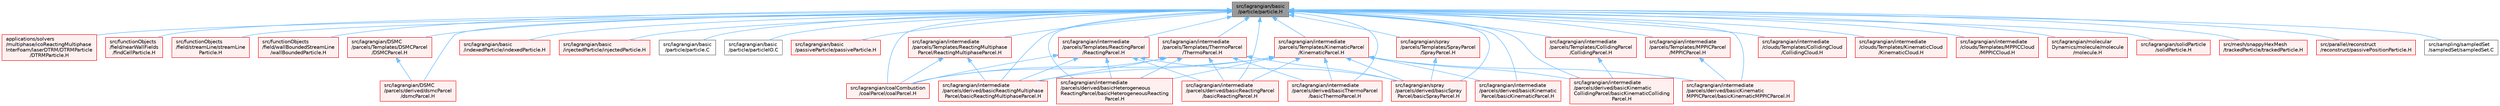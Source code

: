 digraph "src/lagrangian/basic/particle/particle.H"
{
 // LATEX_PDF_SIZE
  bgcolor="transparent";
  edge [fontname=Helvetica,fontsize=10,labelfontname=Helvetica,labelfontsize=10];
  node [fontname=Helvetica,fontsize=10,shape=box,height=0.2,width=0.4];
  Node1 [id="Node000001",label="src/lagrangian/basic\l/particle/particle.H",height=0.2,width=0.4,color="gray40", fillcolor="grey60", style="filled", fontcolor="black",tooltip=" "];
  Node1 -> Node2 [id="edge1_Node000001_Node000002",dir="back",color="steelblue1",style="solid",tooltip=" "];
  Node2 [id="Node000002",label="applications/solvers\l/multiphase/icoReactingMultiphase\lInterFoam/laserDTRM/DTRMParticle\l/DTRMParticle.H",height=0.2,width=0.4,color="red", fillcolor="#FFF0F0", style="filled",URL="$DTRMParticle_8H.html",tooltip=" "];
  Node1 -> Node4 [id="edge2_Node000001_Node000004",dir="back",color="steelblue1",style="solid",tooltip=" "];
  Node4 [id="Node000004",label="src/functionObjects\l/field/nearWallFields\l/findCellParticle.H",height=0.2,width=0.4,color="red", fillcolor="#FFF0F0", style="filled",URL="$findCellParticle_8H.html",tooltip=" "];
  Node1 -> Node8 [id="edge3_Node000001_Node000008",dir="back",color="steelblue1",style="solid",tooltip=" "];
  Node8 [id="Node000008",label="src/functionObjects\l/field/streamLine/streamLine\lParticle.H",height=0.2,width=0.4,color="red", fillcolor="#FFF0F0", style="filled",URL="$streamLineParticle_8H.html",tooltip=" "];
  Node1 -> Node13 [id="edge4_Node000001_Node000013",dir="back",color="steelblue1",style="solid",tooltip=" "];
  Node13 [id="Node000013",label="src/functionObjects\l/field/wallBoundedStreamLine\l/wallBoundedParticle.H",height=0.2,width=0.4,color="red", fillcolor="#FFF0F0", style="filled",URL="$wallBoundedParticle_8H.html",tooltip=" "];
  Node1 -> Node21 [id="edge5_Node000001_Node000021",dir="back",color="steelblue1",style="solid",tooltip=" "];
  Node21 [id="Node000021",label="src/lagrangian/DSMC\l/parcels/Templates/DSMCParcel\l/DSMCParcel.H",height=0.2,width=0.4,color="red", fillcolor="#FFF0F0", style="filled",URL="$DSMCParcel_8H.html",tooltip=" "];
  Node21 -> Node25 [id="edge6_Node000021_Node000025",dir="back",color="steelblue1",style="solid",tooltip=" "];
  Node25 [id="Node000025",label="src/lagrangian/DSMC\l/parcels/derived/dsmcParcel\l/dsmcParcel.H",height=0.2,width=0.4,color="red", fillcolor="#FFF0F0", style="filled",URL="$dsmcParcel_8H.html",tooltip=" "];
  Node1 -> Node25 [id="edge7_Node000001_Node000025",dir="back",color="steelblue1",style="solid",tooltip=" "];
  Node1 -> Node32 [id="edge8_Node000001_Node000032",dir="back",color="steelblue1",style="solid",tooltip=" "];
  Node32 [id="Node000032",label="src/lagrangian/basic\l/indexedParticle/indexedParticle.H",height=0.2,width=0.4,color="red", fillcolor="#FFF0F0", style="filled",URL="$indexedParticle_8H.html",tooltip=" "];
  Node1 -> Node40 [id="edge9_Node000001_Node000040",dir="back",color="steelblue1",style="solid",tooltip=" "];
  Node40 [id="Node000040",label="src/lagrangian/basic\l/injectedParticle/injectedParticle.H",height=0.2,width=0.4,color="red", fillcolor="#FFF0F0", style="filled",URL="$injectedParticle_8H.html",tooltip=" "];
  Node1 -> Node49 [id="edge10_Node000001_Node000049",dir="back",color="steelblue1",style="solid",tooltip=" "];
  Node49 [id="Node000049",label="src/lagrangian/basic\l/particle/particle.C",height=0.2,width=0.4,color="grey40", fillcolor="white", style="filled",URL="$particle_8C.html",tooltip=" "];
  Node1 -> Node50 [id="edge11_Node000001_Node000050",dir="back",color="steelblue1",style="solid",tooltip=" "];
  Node50 [id="Node000050",label="src/lagrangian/basic\l/particle/particleIO.C",height=0.2,width=0.4,color="grey40", fillcolor="white", style="filled",URL="$particleIO_8C.html",tooltip=" "];
  Node1 -> Node51 [id="edge12_Node000001_Node000051",dir="back",color="steelblue1",style="solid",tooltip=" "];
  Node51 [id="Node000051",label="src/lagrangian/basic\l/passiveParticle/passiveParticle.H",height=0.2,width=0.4,color="red", fillcolor="#FFF0F0", style="filled",URL="$passiveParticle_8H.html",tooltip=" "];
  Node1 -> Node71 [id="edge13_Node000001_Node000071",dir="back",color="steelblue1",style="solid",tooltip=" "];
  Node71 [id="Node000071",label="src/lagrangian/coalCombustion\l/coalParcel/coalParcel.H",height=0.2,width=0.4,color="red", fillcolor="#FFF0F0", style="filled",URL="$coalParcel_8H.html",tooltip=" "];
  Node1 -> Node76 [id="edge14_Node000001_Node000076",dir="back",color="steelblue1",style="solid",tooltip=" "];
  Node76 [id="Node000076",label="src/lagrangian/intermediate\l/clouds/Templates/CollidingCloud\l/CollidingCloud.H",height=0.2,width=0.4,color="red", fillcolor="#FFF0F0", style="filled",URL="$CollidingCloud_8H.html",tooltip=" "];
  Node1 -> Node83 [id="edge15_Node000001_Node000083",dir="back",color="steelblue1",style="solid",tooltip=" "];
  Node83 [id="Node000083",label="src/lagrangian/intermediate\l/clouds/Templates/KinematicCloud\l/KinematicCloud.H",height=0.2,width=0.4,color="red", fillcolor="#FFF0F0", style="filled",URL="$KinematicCloud_8H.html",tooltip=" "];
  Node1 -> Node110 [id="edge16_Node000001_Node000110",dir="back",color="steelblue1",style="solid",tooltip=" "];
  Node110 [id="Node000110",label="src/lagrangian/intermediate\l/clouds/Templates/MPPICCloud\l/MPPICCloud.H",height=0.2,width=0.4,color="red", fillcolor="#FFF0F0", style="filled",URL="$MPPICCloud_8H.html",tooltip=" "];
  Node1 -> Node112 [id="edge17_Node000001_Node000112",dir="back",color="steelblue1",style="solid",tooltip=" "];
  Node112 [id="Node000112",label="src/lagrangian/intermediate\l/parcels/Templates/CollidingParcel\l/CollidingParcel.H",height=0.2,width=0.4,color="red", fillcolor="#FFF0F0", style="filled",URL="$CollidingParcel_8H.html",tooltip=" "];
  Node112 -> Node115 [id="edge18_Node000112_Node000115",dir="back",color="steelblue1",style="solid",tooltip=" "];
  Node115 [id="Node000115",label="src/lagrangian/intermediate\l/parcels/derived/basicKinematic\lCollidingParcel/basicKinematicColliding\lParcel.H",height=0.2,width=0.4,color="red", fillcolor="#FFF0F0", style="filled",URL="$basicKinematicCollidingParcel_8H.html",tooltip=" "];
  Node1 -> Node117 [id="edge19_Node000001_Node000117",dir="back",color="steelblue1",style="solid",tooltip=" "];
  Node117 [id="Node000117",label="src/lagrangian/intermediate\l/parcels/Templates/KinematicParcel\l/KinematicParcel.H",height=0.2,width=0.4,color="red", fillcolor="#FFF0F0", style="filled",URL="$KinematicParcel_8H.html",tooltip=" "];
  Node117 -> Node71 [id="edge20_Node000117_Node000071",dir="back",color="steelblue1",style="solid",tooltip=" "];
  Node117 -> Node120 [id="edge21_Node000117_Node000120",dir="back",color="steelblue1",style="solid",tooltip=" "];
  Node120 [id="Node000120",label="src/lagrangian/intermediate\l/parcels/derived/basicHeterogeneous\lReactingParcel/basicHeterogeneousReacting\lParcel.H",height=0.2,width=0.4,color="red", fillcolor="#FFF0F0", style="filled",URL="$basicHeterogeneousReactingParcel_8H.html",tooltip=" "];
  Node117 -> Node115 [id="edge22_Node000117_Node000115",dir="back",color="steelblue1",style="solid",tooltip=" "];
  Node117 -> Node122 [id="edge23_Node000117_Node000122",dir="back",color="steelblue1",style="solid",tooltip=" "];
  Node122 [id="Node000122",label="src/lagrangian/intermediate\l/parcels/derived/basicKinematic\lMPPICParcel/basicKinematicMPPICParcel.H",height=0.2,width=0.4,color="red", fillcolor="#FFF0F0", style="filled",URL="$basicKinematicMPPICParcel_8H.html",tooltip=" "];
  Node117 -> Node124 [id="edge24_Node000117_Node000124",dir="back",color="steelblue1",style="solid",tooltip=" "];
  Node124 [id="Node000124",label="src/lagrangian/intermediate\l/parcels/derived/basicKinematic\lParcel/basicKinematicParcel.H",height=0.2,width=0.4,color="red", fillcolor="#FFF0F0", style="filled",URL="$basicKinematicParcel_8H.html",tooltip=" "];
  Node117 -> Node126 [id="edge25_Node000117_Node000126",dir="back",color="steelblue1",style="solid",tooltip=" "];
  Node126 [id="Node000126",label="src/lagrangian/intermediate\l/parcels/derived/basicReactingMultiphase\lParcel/basicReactingMultiphaseParcel.H",height=0.2,width=0.4,color="red", fillcolor="#FFF0F0", style="filled",URL="$basicReactingMultiphaseParcel_8H.html",tooltip=" "];
  Node117 -> Node128 [id="edge26_Node000117_Node000128",dir="back",color="steelblue1",style="solid",tooltip=" "];
  Node128 [id="Node000128",label="src/lagrangian/intermediate\l/parcels/derived/basicReactingParcel\l/basicReactingParcel.H",height=0.2,width=0.4,color="red", fillcolor="#FFF0F0", style="filled",URL="$basicReactingParcel_8H.html",tooltip=" "];
  Node117 -> Node130 [id="edge27_Node000117_Node000130",dir="back",color="steelblue1",style="solid",tooltip=" "];
  Node130 [id="Node000130",label="src/lagrangian/intermediate\l/parcels/derived/basicThermoParcel\l/basicThermoParcel.H",height=0.2,width=0.4,color="red", fillcolor="#FFF0F0", style="filled",URL="$basicThermoParcel_8H.html",tooltip=" "];
  Node117 -> Node132 [id="edge28_Node000117_Node000132",dir="back",color="steelblue1",style="solid",tooltip=" "];
  Node132 [id="Node000132",label="src/lagrangian/spray\l/parcels/derived/basicSpray\lParcel/basicSprayParcel.H",height=0.2,width=0.4,color="red", fillcolor="#FFF0F0", style="filled",URL="$basicSprayParcel_8H.html",tooltip=" "];
  Node1 -> Node134 [id="edge29_Node000001_Node000134",dir="back",color="steelblue1",style="solid",tooltip=" "];
  Node134 [id="Node000134",label="src/lagrangian/intermediate\l/parcels/Templates/MPPICParcel\l/MPPICParcel.H",height=0.2,width=0.4,color="red", fillcolor="#FFF0F0", style="filled",URL="$MPPICParcel_8H.html",tooltip=" "];
  Node134 -> Node122 [id="edge30_Node000134_Node000122",dir="back",color="steelblue1",style="solid",tooltip=" "];
  Node1 -> Node137 [id="edge31_Node000001_Node000137",dir="back",color="steelblue1",style="solid",tooltip=" "];
  Node137 [id="Node000137",label="src/lagrangian/intermediate\l/parcels/Templates/ReactingMultiphase\lParcel/ReactingMultiphaseParcel.H",height=0.2,width=0.4,color="red", fillcolor="#FFF0F0", style="filled",URL="$ReactingMultiphaseParcel_8H.html",tooltip=" "];
  Node137 -> Node71 [id="edge32_Node000137_Node000071",dir="back",color="steelblue1",style="solid",tooltip=" "];
  Node137 -> Node126 [id="edge33_Node000137_Node000126",dir="back",color="steelblue1",style="solid",tooltip=" "];
  Node1 -> Node140 [id="edge34_Node000001_Node000140",dir="back",color="steelblue1",style="solid",tooltip=" "];
  Node140 [id="Node000140",label="src/lagrangian/intermediate\l/parcels/Templates/ReactingParcel\l/ReactingParcel.H",height=0.2,width=0.4,color="red", fillcolor="#FFF0F0", style="filled",URL="$ReactingParcel_8H.html",tooltip=" "];
  Node140 -> Node71 [id="edge35_Node000140_Node000071",dir="back",color="steelblue1",style="solid",tooltip=" "];
  Node140 -> Node120 [id="edge36_Node000140_Node000120",dir="back",color="steelblue1",style="solid",tooltip=" "];
  Node140 -> Node126 [id="edge37_Node000140_Node000126",dir="back",color="steelblue1",style="solid",tooltip=" "];
  Node140 -> Node128 [id="edge38_Node000140_Node000128",dir="back",color="steelblue1",style="solid",tooltip=" "];
  Node140 -> Node132 [id="edge39_Node000140_Node000132",dir="back",color="steelblue1",style="solid",tooltip=" "];
  Node1 -> Node143 [id="edge40_Node000001_Node000143",dir="back",color="steelblue1",style="solid",tooltip=" "];
  Node143 [id="Node000143",label="src/lagrangian/intermediate\l/parcels/Templates/ThermoParcel\l/ThermoParcel.H",height=0.2,width=0.4,color="red", fillcolor="#FFF0F0", style="filled",URL="$ThermoParcel_8H.html",tooltip=" "];
  Node143 -> Node71 [id="edge41_Node000143_Node000071",dir="back",color="steelblue1",style="solid",tooltip=" "];
  Node143 -> Node120 [id="edge42_Node000143_Node000120",dir="back",color="steelblue1",style="solid",tooltip=" "];
  Node143 -> Node126 [id="edge43_Node000143_Node000126",dir="back",color="steelblue1",style="solid",tooltip=" "];
  Node143 -> Node128 [id="edge44_Node000143_Node000128",dir="back",color="steelblue1",style="solid",tooltip=" "];
  Node143 -> Node130 [id="edge45_Node000143_Node000130",dir="back",color="steelblue1",style="solid",tooltip=" "];
  Node143 -> Node132 [id="edge46_Node000143_Node000132",dir="back",color="steelblue1",style="solid",tooltip=" "];
  Node1 -> Node120 [id="edge47_Node000001_Node000120",dir="back",color="steelblue1",style="solid",tooltip=" "];
  Node1 -> Node115 [id="edge48_Node000001_Node000115",dir="back",color="steelblue1",style="solid",tooltip=" "];
  Node1 -> Node122 [id="edge49_Node000001_Node000122",dir="back",color="steelblue1",style="solid",tooltip=" "];
  Node1 -> Node124 [id="edge50_Node000001_Node000124",dir="back",color="steelblue1",style="solid",tooltip=" "];
  Node1 -> Node126 [id="edge51_Node000001_Node000126",dir="back",color="steelblue1",style="solid",tooltip=" "];
  Node1 -> Node128 [id="edge52_Node000001_Node000128",dir="back",color="steelblue1",style="solid",tooltip=" "];
  Node1 -> Node130 [id="edge53_Node000001_Node000130",dir="back",color="steelblue1",style="solid",tooltip=" "];
  Node1 -> Node146 [id="edge54_Node000001_Node000146",dir="back",color="steelblue1",style="solid",tooltip=" "];
  Node146 [id="Node000146",label="src/lagrangian/molecular\lDynamics/molecule/molecule\l/molecule.H",height=0.2,width=0.4,color="red", fillcolor="#FFF0F0", style="filled",URL="$molecule_8H.html",tooltip=" "];
  Node1 -> Node152 [id="edge55_Node000001_Node000152",dir="back",color="steelblue1",style="solid",tooltip=" "];
  Node152 [id="Node000152",label="src/lagrangian/solidParticle\l/solidParticle.H",height=0.2,width=0.4,color="red", fillcolor="#FFF0F0", style="filled",URL="$solidParticle_8H.html",tooltip=" "];
  Node1 -> Node157 [id="edge56_Node000001_Node000157",dir="back",color="steelblue1",style="solid",tooltip=" "];
  Node157 [id="Node000157",label="src/lagrangian/spray\l/parcels/Templates/SprayParcel\l/SprayParcel.H",height=0.2,width=0.4,color="red", fillcolor="#FFF0F0", style="filled",URL="$SprayParcel_8H.html",tooltip=" "];
  Node157 -> Node132 [id="edge57_Node000157_Node000132",dir="back",color="steelblue1",style="solid",tooltip=" "];
  Node1 -> Node132 [id="edge58_Node000001_Node000132",dir="back",color="steelblue1",style="solid",tooltip=" "];
  Node1 -> Node160 [id="edge59_Node000001_Node000160",dir="back",color="steelblue1",style="solid",tooltip=" "];
  Node160 [id="Node000160",label="src/mesh/snappyHexMesh\l/trackedParticle/trackedParticle.H",height=0.2,width=0.4,color="red", fillcolor="#FFF0F0", style="filled",URL="$trackedParticle_8H.html",tooltip=" "];
  Node1 -> Node164 [id="edge60_Node000001_Node000164",dir="back",color="steelblue1",style="solid",tooltip=" "];
  Node164 [id="Node000164",label="src/parallel/reconstruct\l/reconstruct/passivePositionParticle.H",height=0.2,width=0.4,color="red", fillcolor="#FFF0F0", style="filled",URL="$src_2parallel_2reconstruct_2reconstruct_2passivePositionParticle_8H.html",tooltip=" "];
  Node1 -> Node168 [id="edge61_Node000001_Node000168",dir="back",color="steelblue1",style="solid",tooltip=" "];
  Node168 [id="Node000168",label="src/sampling/sampledSet\l/sampledSet/sampledSet.C",height=0.2,width=0.4,color="grey40", fillcolor="white", style="filled",URL="$sampledSet_8C.html",tooltip=" "];
}
